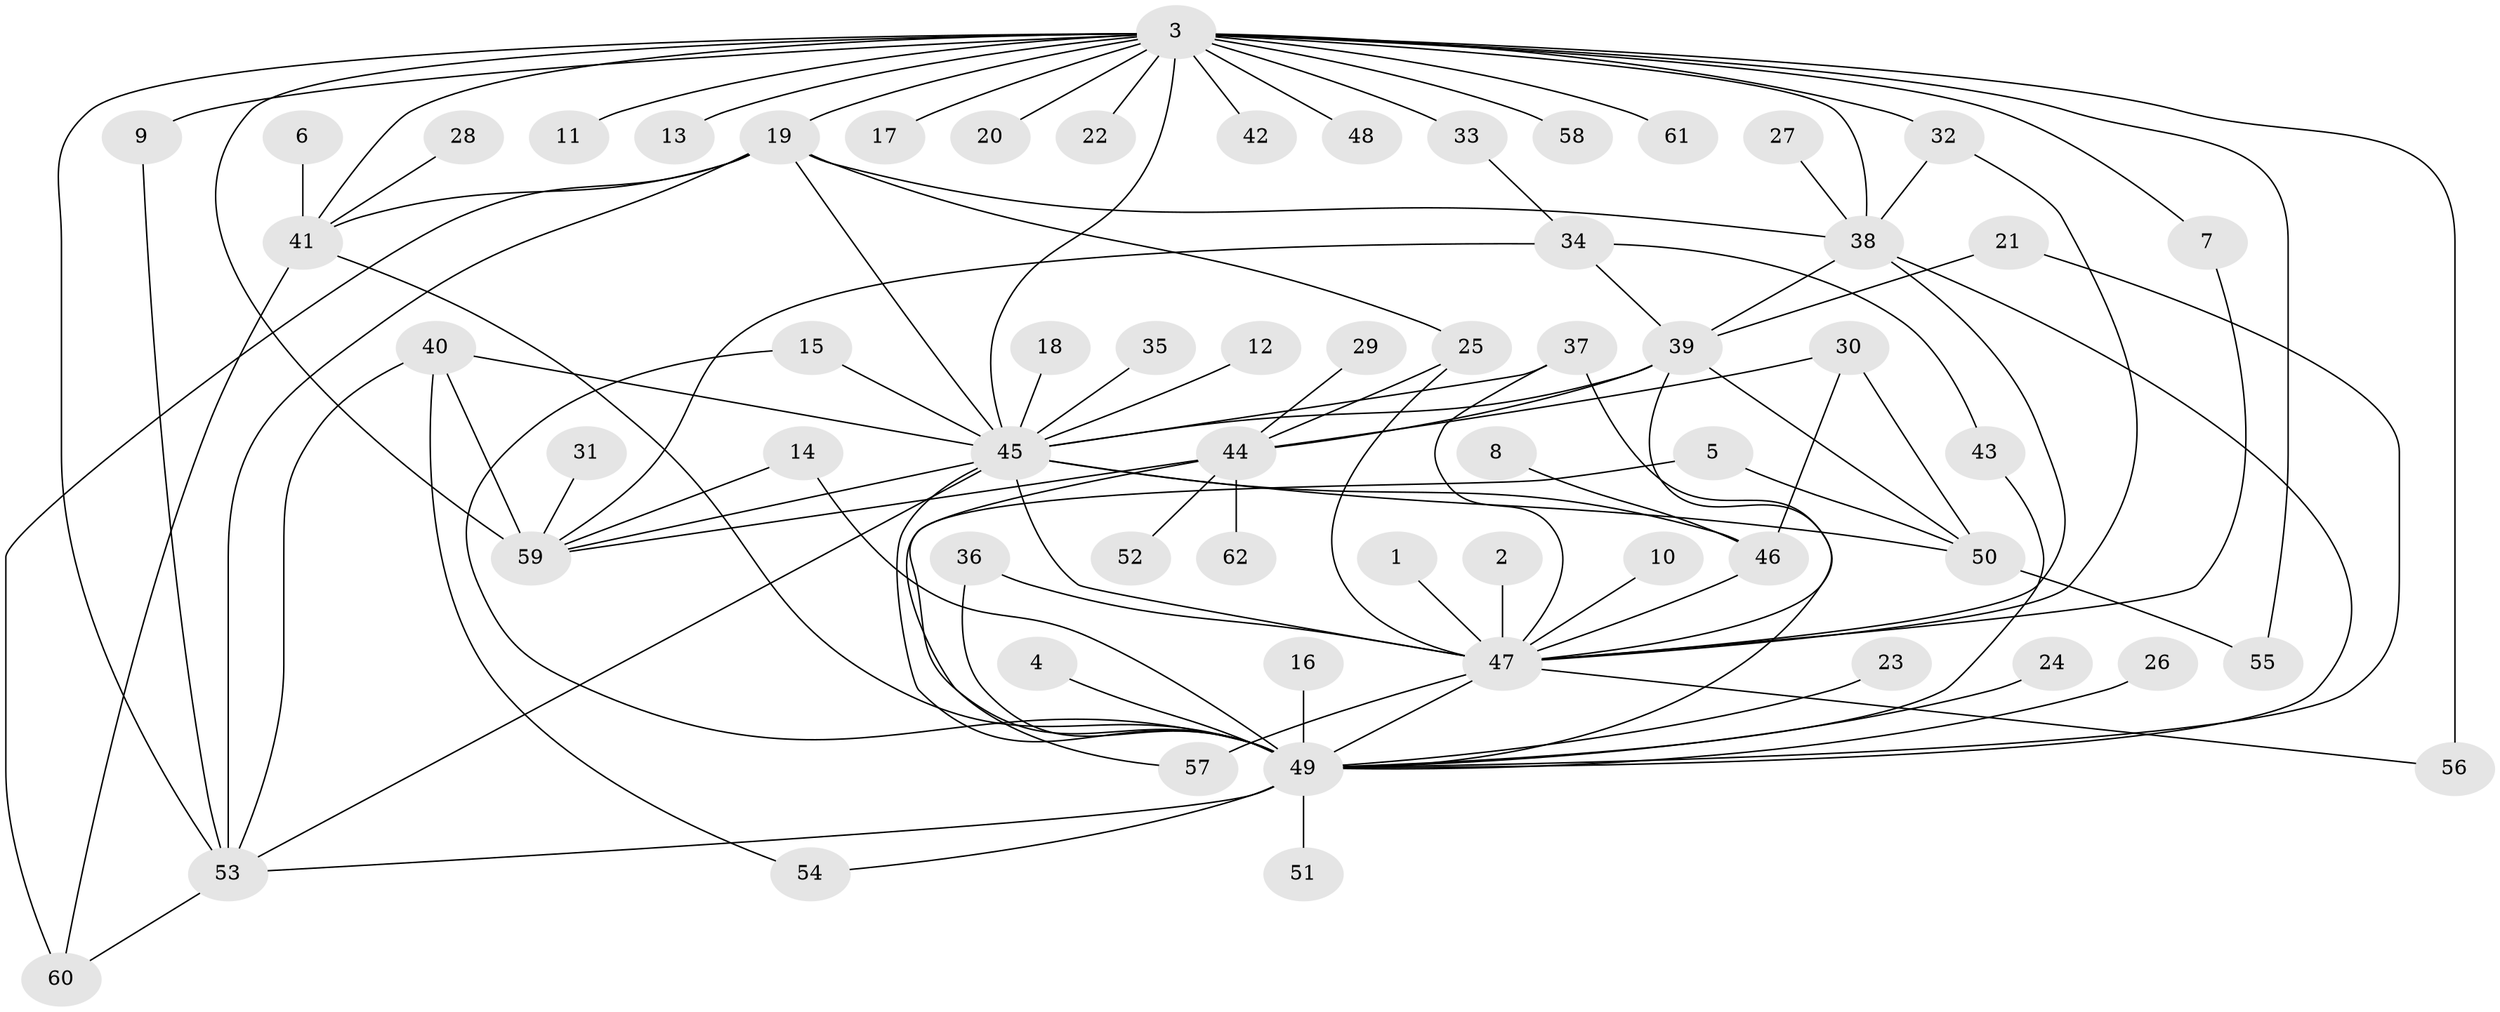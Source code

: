 // original degree distribution, {23: 0.008064516129032258, 5: 0.04032258064516129, 14: 0.008064516129032258, 6: 0.04032258064516129, 18: 0.008064516129032258, 7: 0.016129032258064516, 8: 0.016129032258064516, 1: 0.4596774193548387, 2: 0.24193548387096775, 22: 0.008064516129032258, 11: 0.008064516129032258, 3: 0.0967741935483871, 4: 0.04032258064516129, 10: 0.008064516129032258}
// Generated by graph-tools (version 1.1) at 2025/25/03/09/25 03:25:58]
// undirected, 62 vertices, 103 edges
graph export_dot {
graph [start="1"]
  node [color=gray90,style=filled];
  1;
  2;
  3;
  4;
  5;
  6;
  7;
  8;
  9;
  10;
  11;
  12;
  13;
  14;
  15;
  16;
  17;
  18;
  19;
  20;
  21;
  22;
  23;
  24;
  25;
  26;
  27;
  28;
  29;
  30;
  31;
  32;
  33;
  34;
  35;
  36;
  37;
  38;
  39;
  40;
  41;
  42;
  43;
  44;
  45;
  46;
  47;
  48;
  49;
  50;
  51;
  52;
  53;
  54;
  55;
  56;
  57;
  58;
  59;
  60;
  61;
  62;
  1 -- 47 [weight=1.0];
  2 -- 47 [weight=1.0];
  3 -- 7 [weight=1.0];
  3 -- 9 [weight=2.0];
  3 -- 11 [weight=1.0];
  3 -- 13 [weight=1.0];
  3 -- 17 [weight=1.0];
  3 -- 19 [weight=1.0];
  3 -- 20 [weight=1.0];
  3 -- 22 [weight=1.0];
  3 -- 32 [weight=1.0];
  3 -- 33 [weight=1.0];
  3 -- 38 [weight=1.0];
  3 -- 41 [weight=1.0];
  3 -- 42 [weight=1.0];
  3 -- 45 [weight=2.0];
  3 -- 48 [weight=1.0];
  3 -- 53 [weight=2.0];
  3 -- 55 [weight=1.0];
  3 -- 56 [weight=2.0];
  3 -- 58 [weight=1.0];
  3 -- 59 [weight=1.0];
  3 -- 61 [weight=1.0];
  4 -- 49 [weight=1.0];
  5 -- 50 [weight=1.0];
  5 -- 57 [weight=1.0];
  6 -- 41 [weight=1.0];
  7 -- 47 [weight=1.0];
  8 -- 46 [weight=1.0];
  9 -- 53 [weight=1.0];
  10 -- 47 [weight=1.0];
  12 -- 45 [weight=1.0];
  14 -- 49 [weight=1.0];
  14 -- 59 [weight=1.0];
  15 -- 45 [weight=1.0];
  15 -- 49 [weight=1.0];
  16 -- 49 [weight=1.0];
  18 -- 45 [weight=1.0];
  19 -- 25 [weight=1.0];
  19 -- 38 [weight=1.0];
  19 -- 41 [weight=1.0];
  19 -- 45 [weight=1.0];
  19 -- 53 [weight=1.0];
  19 -- 60 [weight=1.0];
  21 -- 39 [weight=1.0];
  21 -- 49 [weight=1.0];
  23 -- 49 [weight=1.0];
  24 -- 49 [weight=1.0];
  25 -- 44 [weight=1.0];
  25 -- 47 [weight=1.0];
  26 -- 49 [weight=1.0];
  27 -- 38 [weight=1.0];
  28 -- 41 [weight=1.0];
  29 -- 44 [weight=1.0];
  30 -- 44 [weight=1.0];
  30 -- 46 [weight=1.0];
  30 -- 50 [weight=1.0];
  31 -- 59 [weight=1.0];
  32 -- 38 [weight=1.0];
  32 -- 47 [weight=1.0];
  33 -- 34 [weight=1.0];
  34 -- 39 [weight=1.0];
  34 -- 43 [weight=1.0];
  34 -- 59 [weight=1.0];
  35 -- 45 [weight=1.0];
  36 -- 47 [weight=1.0];
  36 -- 49 [weight=1.0];
  37 -- 45 [weight=1.0];
  37 -- 47 [weight=1.0];
  37 -- 49 [weight=1.0];
  38 -- 39 [weight=1.0];
  38 -- 47 [weight=1.0];
  38 -- 49 [weight=1.0];
  39 -- 44 [weight=1.0];
  39 -- 45 [weight=1.0];
  39 -- 47 [weight=1.0];
  39 -- 50 [weight=1.0];
  40 -- 45 [weight=1.0];
  40 -- 53 [weight=1.0];
  40 -- 54 [weight=1.0];
  40 -- 59 [weight=1.0];
  41 -- 49 [weight=1.0];
  41 -- 60 [weight=1.0];
  43 -- 49 [weight=1.0];
  44 -- 49 [weight=1.0];
  44 -- 52 [weight=1.0];
  44 -- 59 [weight=1.0];
  44 -- 62 [weight=1.0];
  45 -- 46 [weight=1.0];
  45 -- 47 [weight=1.0];
  45 -- 49 [weight=1.0];
  45 -- 50 [weight=1.0];
  45 -- 53 [weight=1.0];
  45 -- 59 [weight=1.0];
  46 -- 47 [weight=1.0];
  47 -- 49 [weight=2.0];
  47 -- 56 [weight=1.0];
  47 -- 57 [weight=2.0];
  49 -- 51 [weight=1.0];
  49 -- 53 [weight=2.0];
  49 -- 54 [weight=1.0];
  50 -- 55 [weight=1.0];
  53 -- 60 [weight=1.0];
}
